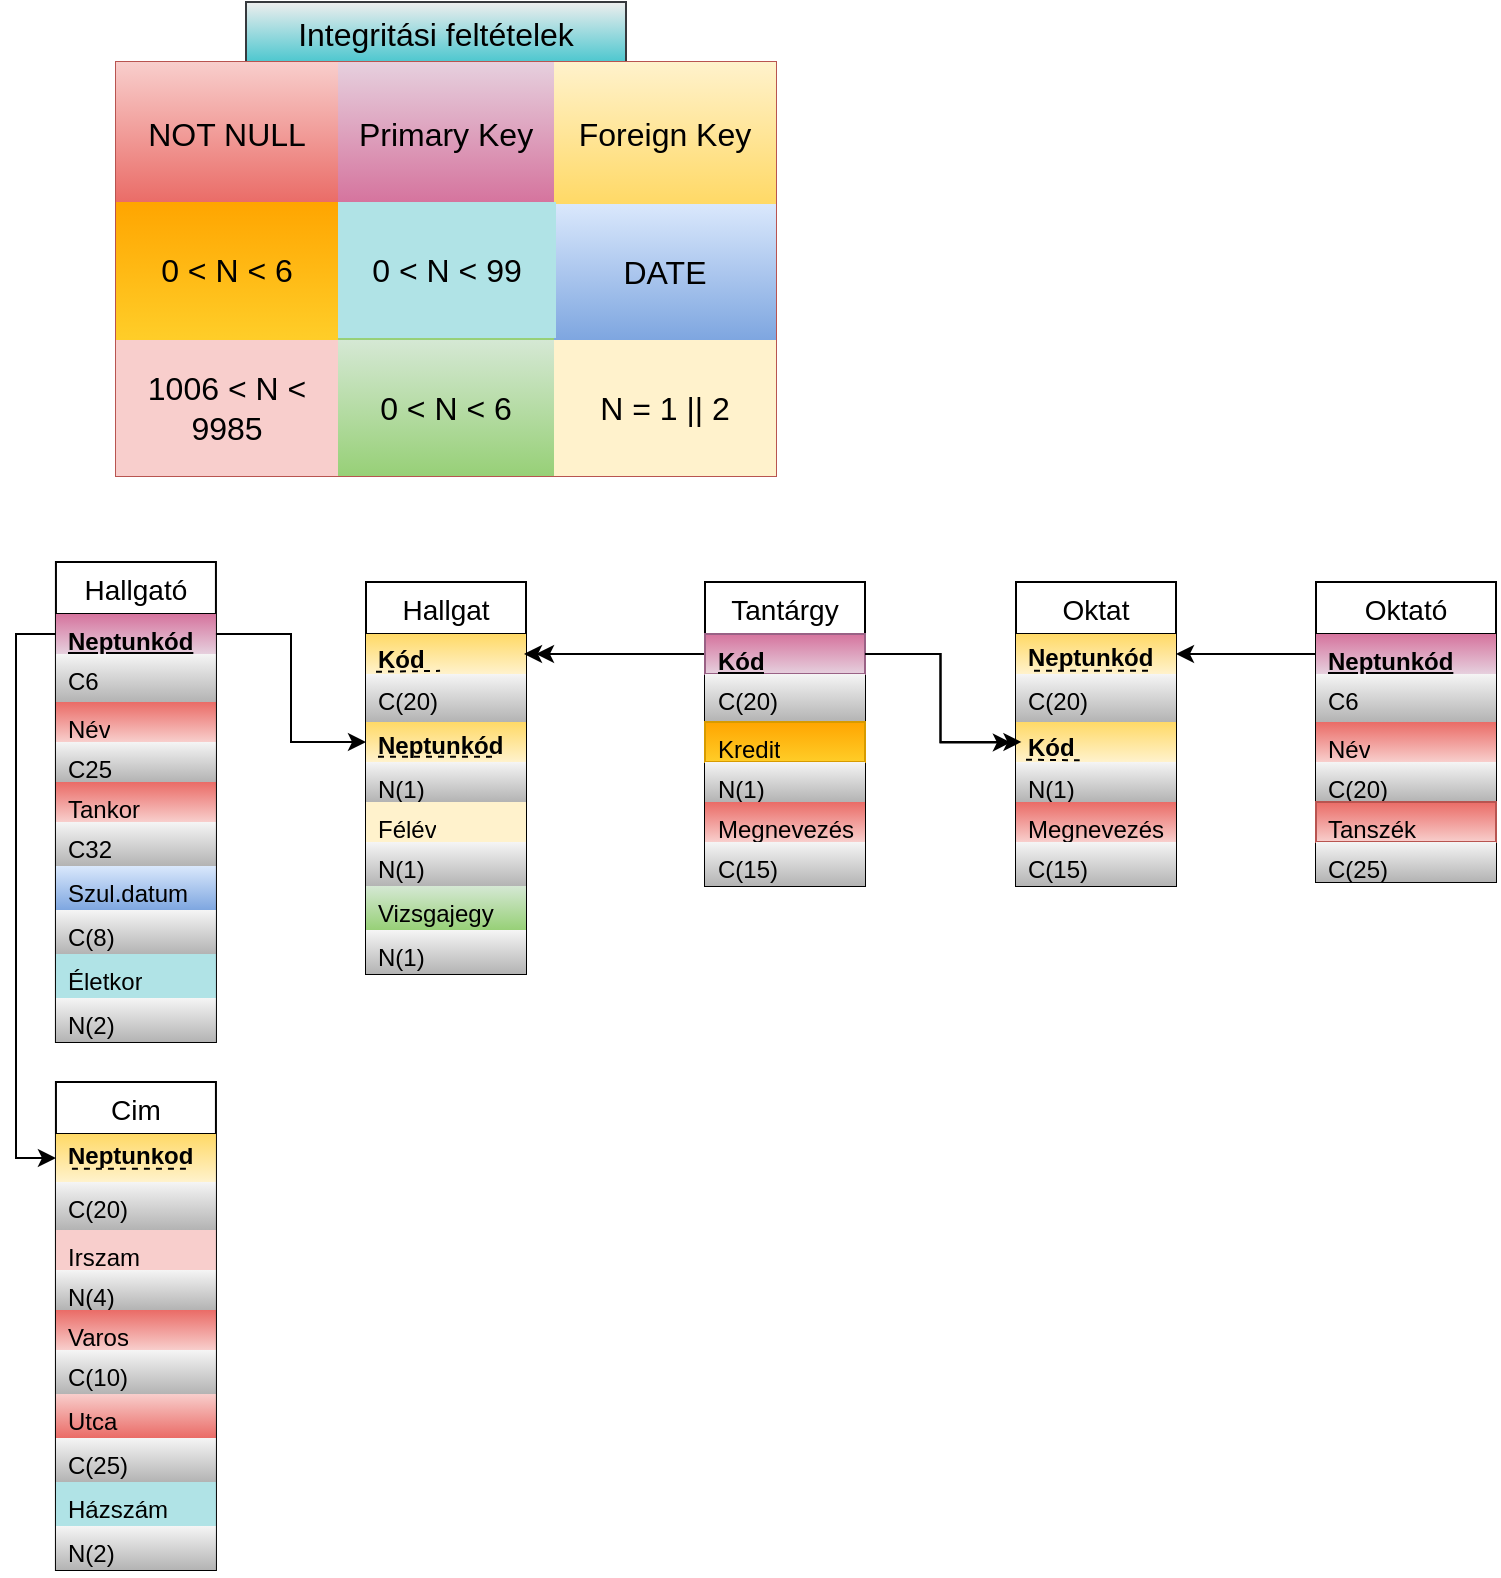 <mxfile version="26.2.13">
  <diagram id="ORyovXKRxXFvrW5-OJGk" name="4b">
    <mxGraphModel dx="1222" dy="1167" grid="1" gridSize="10" guides="1" tooltips="1" connect="1" arrows="1" fold="1" page="1" pageScale="1" pageWidth="1169" pageHeight="827" math="0" shadow="0">
      <root>
        <mxCell id="0" />
        <mxCell id="1" parent="0" />
        <mxCell id="5CCXZrM_Q9LhJRwF_CGn-50" value="Hallgató" style="swimlane;fontStyle=0;childLayout=stackLayout;horizontal=1;startSize=26;horizontalStack=0;resizeParent=1;resizeParentMax=0;resizeLast=0;collapsible=1;marginBottom=0;align=center;fontSize=14;" parent="1" vertex="1">
          <mxGeometry x="179.97" y="300" width="80" height="240" as="geometry" />
        </mxCell>
        <mxCell id="5CCXZrM_Q9LhJRwF_CGn-51" value="&lt;u&gt;Neptunkód&lt;/u&gt;" style="text;strokeColor=none;fillColor=#e6d0de;spacingLeft=4;spacingRight=4;overflow=hidden;rotatable=0;points=[[0,0.5],[1,0.5]];portConstraint=eastwest;fontSize=12;whiteSpace=wrap;html=1;strokeWidth=1;fontStyle=1;gradientColor=#d5739d;gradientDirection=north;" parent="5CCXZrM_Q9LhJRwF_CGn-50" vertex="1">
          <mxGeometry y="26" width="80" height="20" as="geometry" />
        </mxCell>
        <mxCell id="5CCXZrM_Q9LhJRwF_CGn-57" value="C6" style="text;strokeColor=none;fillColor=#f5f5f5;spacingLeft=4;spacingRight=4;overflow=hidden;rotatable=0;points=[[0,0.5],[1,0.5]];portConstraint=eastwest;fontSize=12;whiteSpace=wrap;html=1;perimeterSpacing=0;gradientColor=#b3b3b3;" parent="5CCXZrM_Q9LhJRwF_CGn-50" vertex="1">
          <mxGeometry y="46" width="80" height="24" as="geometry" />
        </mxCell>
        <mxCell id="5CCXZrM_Q9LhJRwF_CGn-52" value="Név" style="text;strokeColor=none;fillColor=#f8cecc;spacingLeft=4;spacingRight=4;overflow=hidden;rotatable=0;points=[[0,0.5],[1,0.5]];portConstraint=eastwest;fontSize=12;whiteSpace=wrap;html=1;gradientColor=#ea6b66;gradientDirection=north;" parent="5CCXZrM_Q9LhJRwF_CGn-50" vertex="1">
          <mxGeometry y="70" width="80" height="20" as="geometry" />
        </mxCell>
        <mxCell id="5CCXZrM_Q9LhJRwF_CGn-53" value="C25" style="text;strokeColor=none;fillColor=#f5f5f5;spacingLeft=4;spacingRight=4;overflow=hidden;rotatable=0;points=[[0,0.5],[1,0.5]];portConstraint=eastwest;fontSize=12;whiteSpace=wrap;html=1;gradientColor=#b3b3b3;" parent="5CCXZrM_Q9LhJRwF_CGn-50" vertex="1">
          <mxGeometry y="90" width="80" height="20" as="geometry" />
        </mxCell>
        <mxCell id="5CCXZrM_Q9LhJRwF_CGn-58" value="Tankor" style="text;strokeColor=none;fillColor=#f8cecc;spacingLeft=4;spacingRight=4;overflow=hidden;rotatable=0;points=[[0,0.5],[1,0.5]];portConstraint=eastwest;fontSize=12;whiteSpace=wrap;html=1;gradientColor=#ea6b66;gradientDirection=north;" parent="5CCXZrM_Q9LhJRwF_CGn-50" vertex="1">
          <mxGeometry y="110" width="80" height="20" as="geometry" />
        </mxCell>
        <mxCell id="5CCXZrM_Q9LhJRwF_CGn-64" value="C32" style="text;strokeColor=none;fillColor=#f5f5f5;spacingLeft=4;spacingRight=4;overflow=hidden;rotatable=0;points=[[0,0.5],[1,0.5]];portConstraint=eastwest;fontSize=12;whiteSpace=wrap;html=1;gradientColor=#b3b3b3;" parent="5CCXZrM_Q9LhJRwF_CGn-50" vertex="1">
          <mxGeometry y="130" width="80" height="22" as="geometry" />
        </mxCell>
        <mxCell id="TJytmvRT8HmU7m2mytZ0-40" value="Szul.datum" style="text;strokeColor=none;fillColor=#dae8fc;spacingLeft=4;spacingRight=4;overflow=hidden;rotatable=0;points=[[0,0.5],[1,0.5]];portConstraint=eastwest;fontSize=12;whiteSpace=wrap;html=1;gradientColor=#7ea6e0;" vertex="1" parent="5CCXZrM_Q9LhJRwF_CGn-50">
          <mxGeometry y="152" width="80" height="22" as="geometry" />
        </mxCell>
        <mxCell id="TJytmvRT8HmU7m2mytZ0-39" value="C(8)" style="text;strokeColor=none;fillColor=#f5f5f5;spacingLeft=4;spacingRight=4;overflow=hidden;rotatable=0;points=[[0,0.5],[1,0.5]];portConstraint=eastwest;fontSize=12;whiteSpace=wrap;html=1;gradientColor=#b3b3b3;" vertex="1" parent="5CCXZrM_Q9LhJRwF_CGn-50">
          <mxGeometry y="174" width="80" height="22" as="geometry" />
        </mxCell>
        <mxCell id="TJytmvRT8HmU7m2mytZ0-38" value="Életkor" style="text;strokeColor=none;fillColor=#b0e3e6;spacingLeft=4;spacingRight=4;overflow=hidden;rotatable=0;points=[[0,0.5],[1,0.5]];portConstraint=eastwest;fontSize=12;whiteSpace=wrap;html=1;" vertex="1" parent="5CCXZrM_Q9LhJRwF_CGn-50">
          <mxGeometry y="196" width="80" height="22" as="geometry" />
        </mxCell>
        <mxCell id="TJytmvRT8HmU7m2mytZ0-37" value="N(2)" style="text;strokeColor=none;fillColor=#f5f5f5;spacingLeft=4;spacingRight=4;overflow=hidden;rotatable=0;points=[[0,0.5],[1,0.5]];portConstraint=eastwest;fontSize=12;whiteSpace=wrap;html=1;gradientColor=#b3b3b3;" vertex="1" parent="5CCXZrM_Q9LhJRwF_CGn-50">
          <mxGeometry y="218" width="80" height="22" as="geometry" />
        </mxCell>
        <mxCell id="5CCXZrM_Q9LhJRwF_CGn-67" value="Tantárgy" style="swimlane;fontStyle=0;childLayout=stackLayout;horizontal=1;startSize=26;horizontalStack=0;resizeParent=1;resizeParentMax=0;resizeLast=0;collapsible=1;marginBottom=0;align=center;fontSize=14;" parent="1" vertex="1">
          <mxGeometry x="504.5" y="310" width="80" height="152" as="geometry" />
        </mxCell>
        <mxCell id="TJytmvRT8HmU7m2mytZ0-86" style="edgeStyle=orthogonalEdgeStyle;rounded=0;orthogonalLoop=1;jettySize=auto;html=1;" edge="1" parent="5CCXZrM_Q9LhJRwF_CGn-67" source="5CCXZrM_Q9LhJRwF_CGn-68">
          <mxGeometry relative="1" as="geometry">
            <mxPoint x="-84.5" y="36" as="targetPoint" />
          </mxGeometry>
        </mxCell>
        <mxCell id="5CCXZrM_Q9LhJRwF_CGn-68" value="&lt;u&gt;Kód&lt;/u&gt;" style="text;strokeColor=#996185;fillColor=#e6d0de;spacingLeft=4;spacingRight=4;overflow=hidden;rotatable=0;points=[[0,0.5],[1,0.5]];portConstraint=eastwest;fontSize=12;whiteSpace=wrap;html=1;strokeWidth=1;fontStyle=1;gradientColor=#d5739d;gradientDirection=north;" parent="5CCXZrM_Q9LhJRwF_CGn-67" vertex="1">
          <mxGeometry y="26" width="80" height="20" as="geometry" />
        </mxCell>
        <mxCell id="5CCXZrM_Q9LhJRwF_CGn-69" value="C(20)" style="text;strokeColor=none;fillColor=#f5f5f5;spacingLeft=4;spacingRight=4;overflow=hidden;rotatable=0;points=[[0,0.5],[1,0.5]];portConstraint=eastwest;fontSize=12;whiteSpace=wrap;html=1;perimeterSpacing=0;gradientColor=#b3b3b3;" parent="5CCXZrM_Q9LhJRwF_CGn-67" vertex="1">
          <mxGeometry y="46" width="80" height="24" as="geometry" />
        </mxCell>
        <mxCell id="5CCXZrM_Q9LhJRwF_CGn-71" value="Kredit" style="text;strokeColor=#d79b00;fillColor=#ffcd28;spacingLeft=4;spacingRight=4;overflow=hidden;rotatable=0;points=[[0,0.5],[1,0.5]];portConstraint=eastwest;fontSize=12;whiteSpace=wrap;html=1;gradientColor=#ffa500;gradientDirection=north;" parent="5CCXZrM_Q9LhJRwF_CGn-67" vertex="1">
          <mxGeometry y="70" width="80" height="20" as="geometry" />
        </mxCell>
        <mxCell id="5CCXZrM_Q9LhJRwF_CGn-72" value="N(1)" style="text;strokeColor=none;fillColor=#f5f5f5;spacingLeft=4;spacingRight=4;overflow=hidden;rotatable=0;points=[[0,0.5],[1,0.5]];portConstraint=eastwest;fontSize=12;whiteSpace=wrap;html=1;gradientColor=#b3b3b3;" parent="5CCXZrM_Q9LhJRwF_CGn-67" vertex="1">
          <mxGeometry y="90" width="80" height="20" as="geometry" />
        </mxCell>
        <mxCell id="5CCXZrM_Q9LhJRwF_CGn-73" value="Megnevezés" style="text;strokeColor=none;fillColor=#f8cecc;spacingLeft=4;spacingRight=4;overflow=hidden;rotatable=0;points=[[0,0.5],[1,0.5]];portConstraint=eastwest;fontSize=12;whiteSpace=wrap;html=1;gradientColor=#ea6b66;gradientDirection=north;" parent="5CCXZrM_Q9LhJRwF_CGn-67" vertex="1">
          <mxGeometry y="110" width="80" height="20" as="geometry" />
        </mxCell>
        <mxCell id="5CCXZrM_Q9LhJRwF_CGn-74" value="C(15)&lt;div&gt;&lt;br&gt;&lt;/div&gt;" style="text;strokeColor=none;fillColor=#f5f5f5;spacingLeft=4;spacingRight=4;overflow=hidden;rotatable=0;points=[[0,0.5],[1,0.5]];portConstraint=eastwest;fontSize=12;whiteSpace=wrap;html=1;gradientColor=#b3b3b3;" parent="5CCXZrM_Q9LhJRwF_CGn-67" vertex="1">
          <mxGeometry y="130" width="80" height="22" as="geometry" />
        </mxCell>
        <mxCell id="5CCXZrM_Q9LhJRwF_CGn-76" value="Oktató" style="swimlane;fontStyle=0;childLayout=stackLayout;horizontal=1;startSize=26;horizontalStack=0;resizeParent=1;resizeParentMax=0;resizeLast=0;collapsible=1;marginBottom=0;align=center;fontSize=14;" parent="1" vertex="1">
          <mxGeometry x="810" y="310" width="90" height="150" as="geometry" />
        </mxCell>
        <mxCell id="5CCXZrM_Q9LhJRwF_CGn-77" value="&lt;u style=&quot;line-height: 10%;&quot;&gt;Neptunkód&lt;/u&gt;" style="text;strokeColor=none;fillColor=#e6d0de;spacingLeft=4;spacingRight=4;overflow=hidden;rotatable=0;points=[[0,0.5],[1,0.5]];portConstraint=eastwest;fontSize=12;whiteSpace=wrap;html=1;strokeWidth=3;fontStyle=1;gradientColor=#d5739d;gradientDirection=north;" parent="5CCXZrM_Q9LhJRwF_CGn-76" vertex="1">
          <mxGeometry y="26" width="90" height="20" as="geometry" />
        </mxCell>
        <mxCell id="5CCXZrM_Q9LhJRwF_CGn-79" value="" style="endArrow=none;html=1;rounded=0;exitX=0.004;exitY=-0.02;exitDx=0;exitDy=0;exitPerimeter=0;" parent="5CCXZrM_Q9LhJRwF_CGn-76" source="5CCXZrM_Q9LhJRwF_CGn-80" edge="1">
          <mxGeometry relative="1" as="geometry">
            <mxPoint x="-1" y="70" as="sourcePoint" />
            <mxPoint x="90" y="69" as="targetPoint" />
          </mxGeometry>
        </mxCell>
        <mxCell id="5CCXZrM_Q9LhJRwF_CGn-78" value="C6" style="text;strokeColor=none;fillColor=#f5f5f5;spacingLeft=4;spacingRight=4;overflow=hidden;rotatable=0;points=[[0,0.5],[1,0.5]];portConstraint=eastwest;fontSize=12;whiteSpace=wrap;html=1;perimeterSpacing=0;gradientColor=#b3b3b3;" parent="5CCXZrM_Q9LhJRwF_CGn-76" vertex="1">
          <mxGeometry y="46" width="90" height="24" as="geometry" />
        </mxCell>
        <mxCell id="5CCXZrM_Q9LhJRwF_CGn-80" value="Név" style="text;strokeColor=none;fillColor=#f8cecc;spacingLeft=4;spacingRight=4;overflow=hidden;rotatable=0;points=[[0,0.5],[1,0.5]];portConstraint=eastwest;fontSize=12;whiteSpace=wrap;html=1;gradientColor=#ea6b66;gradientDirection=north;" parent="5CCXZrM_Q9LhJRwF_CGn-76" vertex="1">
          <mxGeometry y="70" width="90" height="20" as="geometry" />
        </mxCell>
        <mxCell id="5CCXZrM_Q9LhJRwF_CGn-81" value="C(20)&lt;div&gt;&lt;br&gt;&lt;/div&gt;" style="text;strokeColor=none;fillColor=#f5f5f5;spacingLeft=4;spacingRight=4;overflow=hidden;rotatable=0;points=[[0,0.5],[1,0.5]];portConstraint=eastwest;fontSize=12;whiteSpace=wrap;html=1;gradientColor=#b3b3b3;" parent="5CCXZrM_Q9LhJRwF_CGn-76" vertex="1">
          <mxGeometry y="90" width="90" height="20" as="geometry" />
        </mxCell>
        <mxCell id="5CCXZrM_Q9LhJRwF_CGn-82" value="Tanszék" style="text;strokeColor=#b85450;fillColor=#f8cecc;spacingLeft=4;spacingRight=4;overflow=hidden;rotatable=0;points=[[0,0.5],[1,0.5]];portConstraint=eastwest;fontSize=12;whiteSpace=wrap;html=1;gradientColor=#ea6b66;gradientDirection=north;" parent="5CCXZrM_Q9LhJRwF_CGn-76" vertex="1">
          <mxGeometry y="110" width="90" height="20" as="geometry" />
        </mxCell>
        <mxCell id="5CCXZrM_Q9LhJRwF_CGn-83" value="C(25)" style="text;spacingLeft=4;spacingRight=4;overflow=hidden;rotatable=0;points=[[0,0.5],[1,0.5]];portConstraint=eastwest;fontSize=12;whiteSpace=wrap;html=1;fillColor=#f5f5f5;strokeColor=none;gradientColor=#b3b3b3;" parent="5CCXZrM_Q9LhJRwF_CGn-76" vertex="1">
          <mxGeometry y="130" width="90" height="20" as="geometry" />
        </mxCell>
        <mxCell id="TJytmvRT8HmU7m2mytZ0-3" value="Integritási feltételek" style="shape=table;startSize=30;container=1;collapsible=0;childLayout=tableLayout;fontSize=16;fillColor=#eeeeee;strokeColor=#36393d;gradientColor=#4DC7CF;swimlaneFillColor=none;" vertex="1" parent="1">
          <mxGeometry x="275" y="20" width="190" height="100" as="geometry" />
        </mxCell>
        <mxCell id="TJytmvRT8HmU7m2mytZ0-4" value="" style="shape=tableRow;horizontal=0;startSize=0;swimlaneHead=0;swimlaneBody=0;strokeColor=inherit;top=0;left=0;bottom=0;right=0;collapsible=0;dropTarget=0;fillColor=none;points=[[0,0.5],[1,0.5]];portConstraint=eastwest;fontSize=16;" vertex="1" parent="TJytmvRT8HmU7m2mytZ0-3">
          <mxGeometry y="30" width="190" height="70" as="geometry" />
        </mxCell>
        <mxCell id="TJytmvRT8HmU7m2mytZ0-5" value="NN" style="shape=partialRectangle;html=1;whiteSpace=wrap;connectable=0;strokeColor=#b85450;overflow=hidden;fillColor=#f8cecc;top=0;left=0;bottom=0;right=0;pointerEvents=1;fontSize=16;gradientColor=#ea6b66;gradientDirection=north;" vertex="1" parent="TJytmvRT8HmU7m2mytZ0-4">
          <mxGeometry width="94" height="70" as="geometry">
            <mxRectangle width="94" height="70" as="alternateBounds" />
          </mxGeometry>
        </mxCell>
        <mxCell id="TJytmvRT8HmU7m2mytZ0-6" value="&lt;font size=&quot;2&quot;&gt;0 &amp;gt; kredit &amp;lt; 6&lt;/font&gt;" style="shape=partialRectangle;html=1;whiteSpace=wrap;connectable=0;strokeColor=#d6b656;overflow=hidden;fillColor=#fff2cc;top=0;left=0;bottom=0;right=0;pointerEvents=1;fontSize=16;gradientColor=#ffd966;gradientDirection=north;" vertex="1" parent="TJytmvRT8HmU7m2mytZ0-4">
          <mxGeometry x="94" width="96" height="70" as="geometry">
            <mxRectangle width="96" height="70" as="alternateBounds" />
          </mxGeometry>
        </mxCell>
        <mxCell id="TJytmvRT8HmU7m2mytZ0-7" value="" style="shape=table;startSize=0;container=1;collapsible=0;childLayout=tableLayout;fontSize=16;fillColor=#f8cecc;strokeColor=#b85450;" vertex="1" parent="1">
          <mxGeometry x="210" y="50" width="330" height="207" as="geometry" />
        </mxCell>
        <mxCell id="TJytmvRT8HmU7m2mytZ0-8" value="" style="shape=tableRow;horizontal=0;startSize=0;swimlaneHead=0;swimlaneBody=0;strokeColor=inherit;top=0;left=0;bottom=0;right=0;collapsible=0;dropTarget=0;fillColor=none;points=[[0,0.5],[1,0.5]];portConstraint=eastwest;fontSize=16;" vertex="1" parent="TJytmvRT8HmU7m2mytZ0-7">
          <mxGeometry width="330" height="71" as="geometry" />
        </mxCell>
        <mxCell id="TJytmvRT8HmU7m2mytZ0-9" value="NOT NULL" style="shape=partialRectangle;html=1;whiteSpace=wrap;connectable=0;strokeColor=#b85450;overflow=hidden;fillColor=#f8cecc;top=0;left=0;bottom=0;right=0;pointerEvents=1;fontSize=16;gradientColor=#ea6b66;" vertex="1" parent="TJytmvRT8HmU7m2mytZ0-8">
          <mxGeometry width="111" height="71" as="geometry">
            <mxRectangle width="111" height="71" as="alternateBounds" />
          </mxGeometry>
        </mxCell>
        <mxCell id="TJytmvRT8HmU7m2mytZ0-10" value="Primary Key" style="shape=partialRectangle;html=1;whiteSpace=wrap;connectable=0;strokeColor=#996185;overflow=hidden;fillColor=#e6d0de;top=0;left=0;bottom=0;right=0;pointerEvents=1;fontSize=16;gradientColor=#d5739d;" vertex="1" parent="TJytmvRT8HmU7m2mytZ0-8">
          <mxGeometry x="111" width="108" height="71" as="geometry">
            <mxRectangle width="108" height="71" as="alternateBounds" />
          </mxGeometry>
        </mxCell>
        <mxCell id="TJytmvRT8HmU7m2mytZ0-11" value="Foreign Key" style="shape=partialRectangle;html=1;whiteSpace=wrap;connectable=0;strokeColor=#d6b656;overflow=hidden;fillColor=#fff2cc;top=0;left=0;bottom=0;right=0;pointerEvents=1;fontSize=16;gradientColor=#ffd966;" vertex="1" parent="TJytmvRT8HmU7m2mytZ0-8">
          <mxGeometry x="219" width="111" height="71" as="geometry">
            <mxRectangle width="111" height="71" as="alternateBounds" />
          </mxGeometry>
        </mxCell>
        <mxCell id="TJytmvRT8HmU7m2mytZ0-12" value="" style="shape=tableRow;horizontal=0;startSize=0;swimlaneHead=0;swimlaneBody=0;strokeColor=inherit;top=0;left=0;bottom=0;right=0;collapsible=0;dropTarget=0;fillColor=none;points=[[0,0.5],[1,0.5]];portConstraint=eastwest;fontSize=16;" vertex="1" parent="TJytmvRT8HmU7m2mytZ0-7">
          <mxGeometry y="71" width="330" height="68" as="geometry" />
        </mxCell>
        <mxCell id="TJytmvRT8HmU7m2mytZ0-13" value="N &amp;gt; 0" style="shape=partialRectangle;html=1;whiteSpace=wrap;connectable=0;strokeColor=#d79b00;overflow=hidden;fillColor=#ffcd28;top=0;left=0;bottom=0;right=0;pointerEvents=1;fontSize=16;gradientColor=#ffa500;gradientDirection=north;" vertex="1" parent="TJytmvRT8HmU7m2mytZ0-12">
          <mxGeometry width="111" height="68" as="geometry">
            <mxRectangle width="111" height="68" as="alternateBounds" />
          </mxGeometry>
        </mxCell>
        <mxCell id="TJytmvRT8HmU7m2mytZ0-14" value="N = HUF &amp;amp;&amp;amp; &amp;nbsp;N &amp;gt; 0" style="shape=partialRectangle;html=1;whiteSpace=wrap;connectable=0;strokeColor=#82b366;overflow=hidden;fillColor=#d5e8d4;top=0;left=0;bottom=0;right=0;pointerEvents=1;fontSize=16;gradientColor=#97d077;" vertex="1" parent="TJytmvRT8HmU7m2mytZ0-12">
          <mxGeometry x="111" width="108" height="68" as="geometry">
            <mxRectangle width="108" height="68" as="alternateBounds" />
          </mxGeometry>
        </mxCell>
        <mxCell id="TJytmvRT8HmU7m2mytZ0-15" value="DATE" style="shape=partialRectangle;html=1;whiteSpace=wrap;connectable=0;strokeColor=#6c8ebf;overflow=hidden;fillColor=#dae8fc;top=0;left=0;bottom=0;right=0;pointerEvents=1;fontSize=16;gradientColor=#7ea6e0;" vertex="1" parent="TJytmvRT8HmU7m2mytZ0-12">
          <mxGeometry x="219" width="111" height="68" as="geometry">
            <mxRectangle width="111" height="68" as="alternateBounds" />
          </mxGeometry>
        </mxCell>
        <mxCell id="TJytmvRT8HmU7m2mytZ0-41" style="shape=tableRow;horizontal=0;startSize=0;swimlaneHead=0;swimlaneBody=0;strokeColor=inherit;top=0;left=0;bottom=0;right=0;collapsible=0;dropTarget=0;fillColor=none;points=[[0,0.5],[1,0.5]];portConstraint=eastwest;fontSize=16;" vertex="1" parent="TJytmvRT8HmU7m2mytZ0-7">
          <mxGeometry y="139" width="330" height="68" as="geometry" />
        </mxCell>
        <mxCell id="TJytmvRT8HmU7m2mytZ0-42" value="1006 &amp;lt; N &amp;lt; 9985" style="shape=partialRectangle;html=1;whiteSpace=wrap;connectable=0;overflow=hidden;fillColor=#f8cecc;top=0;left=0;bottom=0;right=0;pointerEvents=1;fontSize=16;gradientDirection=north;strokeColor=#b85450;" vertex="1" parent="TJytmvRT8HmU7m2mytZ0-41">
          <mxGeometry width="111" height="68" as="geometry">
            <mxRectangle width="111" height="68" as="alternateBounds" />
          </mxGeometry>
        </mxCell>
        <mxCell id="TJytmvRT8HmU7m2mytZ0-43" value="0 &amp;lt; N &amp;lt; 6" style="shape=partialRectangle;html=1;whiteSpace=wrap;connectable=0;strokeColor=#82b366;overflow=hidden;fillColor=#d5e8d4;top=0;left=0;bottom=0;right=0;pointerEvents=1;fontSize=16;gradientColor=#97d077;" vertex="1" parent="TJytmvRT8HmU7m2mytZ0-41">
          <mxGeometry x="111" width="108" height="68" as="geometry">
            <mxRectangle width="108" height="68" as="alternateBounds" />
          </mxGeometry>
        </mxCell>
        <mxCell id="TJytmvRT8HmU7m2mytZ0-44" value="N = 1 || 2" style="shape=partialRectangle;html=1;whiteSpace=wrap;connectable=0;strokeColor=#d6b656;overflow=hidden;fillColor=#fff2cc;top=0;left=0;bottom=0;right=0;pointerEvents=1;fontSize=16;" vertex="1" parent="TJytmvRT8HmU7m2mytZ0-41">
          <mxGeometry x="219" width="111" height="68" as="geometry">
            <mxRectangle width="111" height="68" as="alternateBounds" />
          </mxGeometry>
        </mxCell>
        <mxCell id="TJytmvRT8HmU7m2mytZ0-18" value="0 &amp;lt; N &amp;lt; 6" style="shape=partialRectangle;html=1;whiteSpace=wrap;connectable=0;strokeColor=#d79b00;overflow=hidden;fillColor=#ffcd28;top=0;left=0;bottom=0;right=0;pointerEvents=1;fontSize=16;gradientColor=#ffa500;gradientDirection=north;" vertex="1" parent="1">
          <mxGeometry x="210" y="120" width="111" height="68" as="geometry">
            <mxRectangle width="111" height="68" as="alternateBounds" />
          </mxGeometry>
        </mxCell>
        <mxCell id="TJytmvRT8HmU7m2mytZ0-19" value="Cim" style="swimlane;fontStyle=0;childLayout=stackLayout;horizontal=1;startSize=26;horizontalStack=0;resizeParent=1;resizeParentMax=0;resizeLast=0;collapsible=1;marginBottom=0;align=center;fontSize=14;" vertex="1" parent="1">
          <mxGeometry x="179.97" y="560" width="80" height="244" as="geometry" />
        </mxCell>
        <mxCell id="TJytmvRT8HmU7m2mytZ0-20" value="&lt;div style=&quot;line-height: 80%;&quot;&gt;Neptunkod&lt;/div&gt;" style="text;strokeColor=none;fillColor=#fff2cc;spacingLeft=4;spacingRight=4;overflow=hidden;rotatable=0;points=[[0,0.5],[1,0.5]];portConstraint=eastwest;fontSize=12;whiteSpace=wrap;html=1;strokeWidth=1;fontStyle=1;gradientColor=#ffd966;gradientDirection=north;" vertex="1" parent="TJytmvRT8HmU7m2mytZ0-19">
          <mxGeometry y="26" width="80" height="24" as="geometry" />
        </mxCell>
        <mxCell id="TJytmvRT8HmU7m2mytZ0-62" value="" style="endArrow=none;dashed=1;html=1;rounded=0;" edge="1" parent="TJytmvRT8HmU7m2mytZ0-19">
          <mxGeometry width="50" height="50" relative="1" as="geometry">
            <mxPoint x="8" y="43.43" as="sourcePoint" />
            <mxPoint x="68" y="43.43" as="targetPoint" />
          </mxGeometry>
        </mxCell>
        <mxCell id="TJytmvRT8HmU7m2mytZ0-21" value="C(20)" style="text;strokeColor=none;fillColor=#f5f5f5;spacingLeft=4;spacingRight=4;overflow=hidden;rotatable=0;points=[[0,0.5],[1,0.5]];portConstraint=eastwest;fontSize=12;whiteSpace=wrap;html=1;perimeterSpacing=0;gradientColor=#b3b3b3;" vertex="1" parent="TJytmvRT8HmU7m2mytZ0-19">
          <mxGeometry y="50" width="80" height="24" as="geometry" />
        </mxCell>
        <mxCell id="TJytmvRT8HmU7m2mytZ0-22" value="Irszam" style="text;strokeColor=none;fillColor=#f8cecc;spacingLeft=4;spacingRight=4;overflow=hidden;rotatable=0;points=[[0,0.5],[1,0.5]];portConstraint=eastwest;fontSize=12;whiteSpace=wrap;html=1;gradientDirection=north;" vertex="1" parent="TJytmvRT8HmU7m2mytZ0-19">
          <mxGeometry y="74" width="80" height="20" as="geometry" />
        </mxCell>
        <mxCell id="TJytmvRT8HmU7m2mytZ0-23" value="N(4)" style="text;strokeColor=none;fillColor=#f5f5f5;spacingLeft=4;spacingRight=4;overflow=hidden;rotatable=0;points=[[0,0.5],[1,0.5]];portConstraint=eastwest;fontSize=12;whiteSpace=wrap;html=1;gradientColor=#b3b3b3;" vertex="1" parent="TJytmvRT8HmU7m2mytZ0-19">
          <mxGeometry y="94" width="80" height="20" as="geometry" />
        </mxCell>
        <mxCell id="TJytmvRT8HmU7m2mytZ0-24" value="Varos" style="text;strokeColor=none;fillColor=#f8cecc;spacingLeft=4;spacingRight=4;overflow=hidden;rotatable=0;points=[[0,0.5],[1,0.5]];portConstraint=eastwest;fontSize=12;whiteSpace=wrap;html=1;gradientColor=#ea6b66;gradientDirection=north;" vertex="1" parent="TJytmvRT8HmU7m2mytZ0-19">
          <mxGeometry y="114" width="80" height="20" as="geometry" />
        </mxCell>
        <mxCell id="TJytmvRT8HmU7m2mytZ0-25" value="C(10)" style="text;strokeColor=none;fillColor=#f5f5f5;spacingLeft=4;spacingRight=4;overflow=hidden;rotatable=0;points=[[0,0.5],[1,0.5]];portConstraint=eastwest;fontSize=12;whiteSpace=wrap;html=1;gradientColor=#b3b3b3;" vertex="1" parent="TJytmvRT8HmU7m2mytZ0-19">
          <mxGeometry y="134" width="80" height="22" as="geometry" />
        </mxCell>
        <mxCell id="TJytmvRT8HmU7m2mytZ0-47" value="Utca" style="text;strokeColor=none;fillColor=#f8cecc;spacingLeft=4;spacingRight=4;overflow=hidden;rotatable=0;points=[[0,0.5],[1,0.5]];portConstraint=eastwest;fontSize=12;whiteSpace=wrap;html=1;gradientColor=#ea6b66;" vertex="1" parent="TJytmvRT8HmU7m2mytZ0-19">
          <mxGeometry y="156" width="80" height="22" as="geometry" />
        </mxCell>
        <mxCell id="TJytmvRT8HmU7m2mytZ0-48" value="C(25)" style="text;strokeColor=none;fillColor=#f5f5f5;spacingLeft=4;spacingRight=4;overflow=hidden;rotatable=0;points=[[0,0.5],[1,0.5]];portConstraint=eastwest;fontSize=12;whiteSpace=wrap;html=1;gradientColor=#b3b3b3;" vertex="1" parent="TJytmvRT8HmU7m2mytZ0-19">
          <mxGeometry y="178" width="80" height="22" as="geometry" />
        </mxCell>
        <mxCell id="TJytmvRT8HmU7m2mytZ0-51" value="Házszám" style="text;strokeColor=none;fillColor=#b0e3e6;spacingLeft=4;spacingRight=4;overflow=hidden;rotatable=0;points=[[0,0.5],[1,0.5]];portConstraint=eastwest;fontSize=12;whiteSpace=wrap;html=1;" vertex="1" parent="TJytmvRT8HmU7m2mytZ0-19">
          <mxGeometry y="200" width="80" height="22" as="geometry" />
        </mxCell>
        <mxCell id="TJytmvRT8HmU7m2mytZ0-50" value="N(2)" style="text;strokeColor=none;fillColor=#f5f5f5;spacingLeft=4;spacingRight=4;overflow=hidden;rotatable=0;points=[[0,0.5],[1,0.5]];portConstraint=eastwest;fontSize=12;whiteSpace=wrap;html=1;gradientColor=#b3b3b3;" vertex="1" parent="TJytmvRT8HmU7m2mytZ0-19">
          <mxGeometry y="222" width="80" height="22" as="geometry" />
        </mxCell>
        <mxCell id="TJytmvRT8HmU7m2mytZ0-45" value="0 &amp;lt; N &amp;lt; 99" style="shape=partialRectangle;html=1;whiteSpace=wrap;connectable=0;overflow=hidden;fillColor=#b0e3e6;top=0;left=0;bottom=0;right=0;pointerEvents=1;fontSize=16;gradientDirection=north;strokeColor=#0e8088;" vertex="1" parent="1">
          <mxGeometry x="321" y="120" width="109" height="68" as="geometry">
            <mxRectangle width="111" height="68" as="alternateBounds" />
          </mxGeometry>
        </mxCell>
        <mxCell id="TJytmvRT8HmU7m2mytZ0-52" style="edgeStyle=orthogonalEdgeStyle;rounded=0;orthogonalLoop=1;jettySize=auto;html=1;entryX=0;entryY=0.5;entryDx=0;entryDy=0;" edge="1" parent="1" source="5CCXZrM_Q9LhJRwF_CGn-51" target="TJytmvRT8HmU7m2mytZ0-20">
          <mxGeometry relative="1" as="geometry" />
        </mxCell>
        <mxCell id="TJytmvRT8HmU7m2mytZ0-54" value="Hallgat" style="swimlane;fontStyle=0;childLayout=stackLayout;horizontal=1;startSize=26;horizontalStack=0;resizeParent=1;resizeParentMax=0;resizeLast=0;collapsible=1;marginBottom=0;align=center;fontSize=14;" vertex="1" parent="1">
          <mxGeometry x="335" y="310" width="80" height="196" as="geometry" />
        </mxCell>
        <mxCell id="TJytmvRT8HmU7m2mytZ0-55" value="&lt;div style=&quot;line-height: 100%;&quot;&gt;Kód&lt;/div&gt;" style="text;strokeColor=none;fillColor=#fff2cc;spacingLeft=4;spacingRight=4;overflow=hidden;rotatable=0;points=[[0,0.5],[1,0.5]];portConstraint=eastwest;fontSize=12;whiteSpace=wrap;html=1;strokeWidth=1;fontStyle=1;gradientColor=#ffd966;gradientDirection=north;" vertex="1" parent="TJytmvRT8HmU7m2mytZ0-54">
          <mxGeometry y="26" width="80" height="20" as="geometry" />
        </mxCell>
        <mxCell id="TJytmvRT8HmU7m2mytZ0-56" value="C(20)" style="text;strokeColor=none;fillColor=#f5f5f5;spacingLeft=4;spacingRight=4;overflow=hidden;rotatable=0;points=[[0,0.5],[1,0.5]];portConstraint=eastwest;fontSize=12;whiteSpace=wrap;html=1;perimeterSpacing=0;gradientColor=#b3b3b3;" vertex="1" parent="TJytmvRT8HmU7m2mytZ0-54">
          <mxGeometry y="46" width="80" height="24" as="geometry" />
        </mxCell>
        <mxCell id="TJytmvRT8HmU7m2mytZ0-57" value="&lt;div style=&quot;line-height: 90%;&quot;&gt;Neptunkód&lt;/div&gt;" style="text;strokeColor=none;fillColor=#fff2cc;spacingLeft=4;spacingRight=4;overflow=hidden;rotatable=0;points=[[0,0.5],[1,0.5]];portConstraint=eastwest;fontSize=12;whiteSpace=wrap;html=1;gradientColor=#ffd966;gradientDirection=north;fontStyle=1" vertex="1" parent="TJytmvRT8HmU7m2mytZ0-54">
          <mxGeometry y="70" width="80" height="20" as="geometry" />
        </mxCell>
        <mxCell id="TJytmvRT8HmU7m2mytZ0-65" value="" style="endArrow=none;dashed=1;html=1;rounded=0;" edge="1" parent="TJytmvRT8HmU7m2mytZ0-54">
          <mxGeometry width="50" height="50" relative="1" as="geometry">
            <mxPoint x="6" y="87.43" as="sourcePoint" />
            <mxPoint x="66" y="87.43" as="targetPoint" />
          </mxGeometry>
        </mxCell>
        <mxCell id="TJytmvRT8HmU7m2mytZ0-58" value="N(1)" style="text;strokeColor=none;fillColor=#f5f5f5;spacingLeft=4;spacingRight=4;overflow=hidden;rotatable=0;points=[[0,0.5],[1,0.5]];portConstraint=eastwest;fontSize=12;whiteSpace=wrap;html=1;gradientColor=#b3b3b3;" vertex="1" parent="TJytmvRT8HmU7m2mytZ0-54">
          <mxGeometry y="90" width="80" height="20" as="geometry" />
        </mxCell>
        <mxCell id="TJytmvRT8HmU7m2mytZ0-59" value="Félév" style="text;strokeColor=none;fillColor=#fff2cc;spacingLeft=4;spacingRight=4;overflow=hidden;rotatable=0;points=[[0,0.5],[1,0.5]];portConstraint=eastwest;fontSize=12;whiteSpace=wrap;html=1;gradientDirection=north;" vertex="1" parent="TJytmvRT8HmU7m2mytZ0-54">
          <mxGeometry y="110" width="80" height="20" as="geometry" />
        </mxCell>
        <mxCell id="TJytmvRT8HmU7m2mytZ0-60" value="&lt;div&gt;N(1)&lt;/div&gt;" style="text;strokeColor=none;fillColor=#f5f5f5;spacingLeft=4;spacingRight=4;overflow=hidden;rotatable=0;points=[[0,0.5],[1,0.5]];portConstraint=eastwest;fontSize=12;whiteSpace=wrap;html=1;gradientColor=#b3b3b3;" vertex="1" parent="TJytmvRT8HmU7m2mytZ0-54">
          <mxGeometry y="130" width="80" height="22" as="geometry" />
        </mxCell>
        <mxCell id="TJytmvRT8HmU7m2mytZ0-68" value="Vizsgajegy" style="text;strokeColor=none;fillColor=#d5e8d4;spacingLeft=4;spacingRight=4;overflow=hidden;rotatable=0;points=[[0,0.5],[1,0.5]];portConstraint=eastwest;fontSize=12;whiteSpace=wrap;html=1;gradientColor=#97d077;" vertex="1" parent="TJytmvRT8HmU7m2mytZ0-54">
          <mxGeometry y="152" width="80" height="22" as="geometry" />
        </mxCell>
        <mxCell id="TJytmvRT8HmU7m2mytZ0-67" value="N(1)" style="text;strokeColor=none;fillColor=#f5f5f5;spacingLeft=4;spacingRight=4;overflow=hidden;rotatable=0;points=[[0,0.5],[1,0.5]];portConstraint=eastwest;fontSize=12;whiteSpace=wrap;html=1;gradientColor=#b3b3b3;" vertex="1" parent="TJytmvRT8HmU7m2mytZ0-54">
          <mxGeometry y="174" width="80" height="22" as="geometry" />
        </mxCell>
        <mxCell id="TJytmvRT8HmU7m2mytZ0-63" value="" style="endArrow=none;dashed=1;html=1;rounded=0;" edge="1" parent="1">
          <mxGeometry width="50" height="50" relative="1" as="geometry">
            <mxPoint x="340" y="354.86" as="sourcePoint" />
            <mxPoint x="372.03" y="354.43" as="targetPoint" />
          </mxGeometry>
        </mxCell>
        <mxCell id="TJytmvRT8HmU7m2mytZ0-64" style="edgeStyle=orthogonalEdgeStyle;rounded=0;orthogonalLoop=1;jettySize=auto;html=1;entryX=1;entryY=0.5;entryDx=0;entryDy=0;" edge="1" parent="1">
          <mxGeometry relative="1" as="geometry">
            <mxPoint x="503.5" y="346" as="sourcePoint" />
            <mxPoint x="414" y="346" as="targetPoint" />
          </mxGeometry>
        </mxCell>
        <mxCell id="TJytmvRT8HmU7m2mytZ0-66" style="edgeStyle=orthogonalEdgeStyle;rounded=0;orthogonalLoop=1;jettySize=auto;html=1;exitX=1;exitY=0.5;exitDx=0;exitDy=0;entryX=0;entryY=0.5;entryDx=0;entryDy=0;" edge="1" parent="1" source="5CCXZrM_Q9LhJRwF_CGn-51" target="TJytmvRT8HmU7m2mytZ0-57">
          <mxGeometry relative="1" as="geometry" />
        </mxCell>
        <mxCell id="TJytmvRT8HmU7m2mytZ0-69" value="Oktat" style="swimlane;fontStyle=0;childLayout=stackLayout;horizontal=1;startSize=26;horizontalStack=0;resizeParent=1;resizeParentMax=0;resizeLast=0;collapsible=1;marginBottom=0;align=center;fontSize=14;" vertex="1" parent="1">
          <mxGeometry x="660" y="310" width="80" height="152" as="geometry" />
        </mxCell>
        <mxCell id="TJytmvRT8HmU7m2mytZ0-76" value="&lt;div style=&quot;line-height: 90%;&quot;&gt;Neptunkód&lt;/div&gt;" style="text;strokeColor=none;fillColor=#fff2cc;spacingLeft=4;spacingRight=4;overflow=hidden;rotatable=0;points=[[0,0.5],[1,0.5]];portConstraint=eastwest;fontSize=12;whiteSpace=wrap;html=1;gradientColor=#ffd966;gradientDirection=north;fontStyle=1" vertex="1" parent="TJytmvRT8HmU7m2mytZ0-69">
          <mxGeometry y="26" width="80" height="20" as="geometry" />
        </mxCell>
        <mxCell id="TJytmvRT8HmU7m2mytZ0-71" value="C(20)" style="text;strokeColor=none;fillColor=#f5f5f5;spacingLeft=4;spacingRight=4;overflow=hidden;rotatable=0;points=[[0,0.5],[1,0.5]];portConstraint=eastwest;fontSize=12;whiteSpace=wrap;html=1;perimeterSpacing=0;gradientColor=#b3b3b3;" vertex="1" parent="TJytmvRT8HmU7m2mytZ0-69">
          <mxGeometry y="46" width="80" height="24" as="geometry" />
        </mxCell>
        <mxCell id="TJytmvRT8HmU7m2mytZ0-87" value="&lt;div style=&quot;line-height: 100%;&quot;&gt;Kód&lt;/div&gt;" style="text;strokeColor=none;fillColor=#fff2cc;spacingLeft=4;spacingRight=4;overflow=hidden;rotatable=0;points=[[0,0.5],[1,0.5]];portConstraint=eastwest;fontSize=12;whiteSpace=wrap;html=1;strokeWidth=1;fontStyle=1;gradientColor=#ffd966;gradientDirection=north;" vertex="1" parent="TJytmvRT8HmU7m2mytZ0-69">
          <mxGeometry y="70" width="80" height="20" as="geometry" />
        </mxCell>
        <mxCell id="TJytmvRT8HmU7m2mytZ0-88" value="" style="endArrow=none;dashed=1;html=1;rounded=0;entryX=0.373;entryY=-0.043;entryDx=0;entryDy=0;entryPerimeter=0;" edge="1" parent="TJytmvRT8HmU7m2mytZ0-69">
          <mxGeometry width="50" height="50" relative="1" as="geometry">
            <mxPoint x="5" y="88.86" as="sourcePoint" />
            <mxPoint x="31.84" y="89.14" as="targetPoint" />
          </mxGeometry>
        </mxCell>
        <mxCell id="TJytmvRT8HmU7m2mytZ0-73" value="N(1)" style="text;strokeColor=none;fillColor=#f5f5f5;spacingLeft=4;spacingRight=4;overflow=hidden;rotatable=0;points=[[0,0.5],[1,0.5]];portConstraint=eastwest;fontSize=12;whiteSpace=wrap;html=1;gradientColor=#b3b3b3;" vertex="1" parent="TJytmvRT8HmU7m2mytZ0-69">
          <mxGeometry y="90" width="80" height="20" as="geometry" />
        </mxCell>
        <mxCell id="TJytmvRT8HmU7m2mytZ0-74" value="Megnevezés" style="text;strokeColor=none;fillColor=#f8cecc;spacingLeft=4;spacingRight=4;overflow=hidden;rotatable=0;points=[[0,0.5],[1,0.5]];portConstraint=eastwest;fontSize=12;whiteSpace=wrap;html=1;gradientColor=#ea6b66;gradientDirection=north;" vertex="1" parent="TJytmvRT8HmU7m2mytZ0-69">
          <mxGeometry y="110" width="80" height="20" as="geometry" />
        </mxCell>
        <mxCell id="TJytmvRT8HmU7m2mytZ0-75" value="C(15)&lt;div&gt;&lt;br&gt;&lt;/div&gt;" style="text;strokeColor=none;fillColor=#f5f5f5;spacingLeft=4;spacingRight=4;overflow=hidden;rotatable=0;points=[[0,0.5],[1,0.5]];portConstraint=eastwest;fontSize=12;whiteSpace=wrap;html=1;gradientColor=#b3b3b3;" vertex="1" parent="TJytmvRT8HmU7m2mytZ0-69">
          <mxGeometry y="130" width="80" height="22" as="geometry" />
        </mxCell>
        <mxCell id="TJytmvRT8HmU7m2mytZ0-84" value="" style="endArrow=none;dashed=1;html=1;rounded=0;" edge="1" parent="TJytmvRT8HmU7m2mytZ0-69">
          <mxGeometry width="50" height="50" relative="1" as="geometry">
            <mxPoint x="9" y="44.43" as="sourcePoint" />
            <mxPoint x="69" y="44.43" as="targetPoint" />
          </mxGeometry>
        </mxCell>
        <mxCell id="TJytmvRT8HmU7m2mytZ0-85" style="edgeStyle=orthogonalEdgeStyle;rounded=0;orthogonalLoop=1;jettySize=auto;html=1;exitX=0;exitY=0.5;exitDx=0;exitDy=0;entryX=1;entryY=0.5;entryDx=0;entryDy=0;" edge="1" parent="1" source="5CCXZrM_Q9LhJRwF_CGn-77" target="TJytmvRT8HmU7m2mytZ0-76">
          <mxGeometry relative="1" as="geometry" />
        </mxCell>
        <mxCell id="TJytmvRT8HmU7m2mytZ0-89" value="" style="edgeStyle=orthogonalEdgeStyle;rounded=0;orthogonalLoop=1;jettySize=auto;html=1;entryX=-0.032;entryY=0.511;entryDx=0;entryDy=0;entryPerimeter=0;" edge="1" parent="1" source="5CCXZrM_Q9LhJRwF_CGn-68" target="TJytmvRT8HmU7m2mytZ0-87">
          <mxGeometry relative="1" as="geometry" />
        </mxCell>
        <mxCell id="TJytmvRT8HmU7m2mytZ0-90" style="edgeStyle=orthogonalEdgeStyle;rounded=0;orthogonalLoop=1;jettySize=auto;html=1;entryX=0.034;entryY=0.499;entryDx=0;entryDy=0;entryPerimeter=0;" edge="1" parent="1" source="5CCXZrM_Q9LhJRwF_CGn-68" target="TJytmvRT8HmU7m2mytZ0-87">
          <mxGeometry relative="1" as="geometry">
            <mxPoint x="660" y="390" as="targetPoint" />
          </mxGeometry>
        </mxCell>
      </root>
    </mxGraphModel>
  </diagram>
</mxfile>
